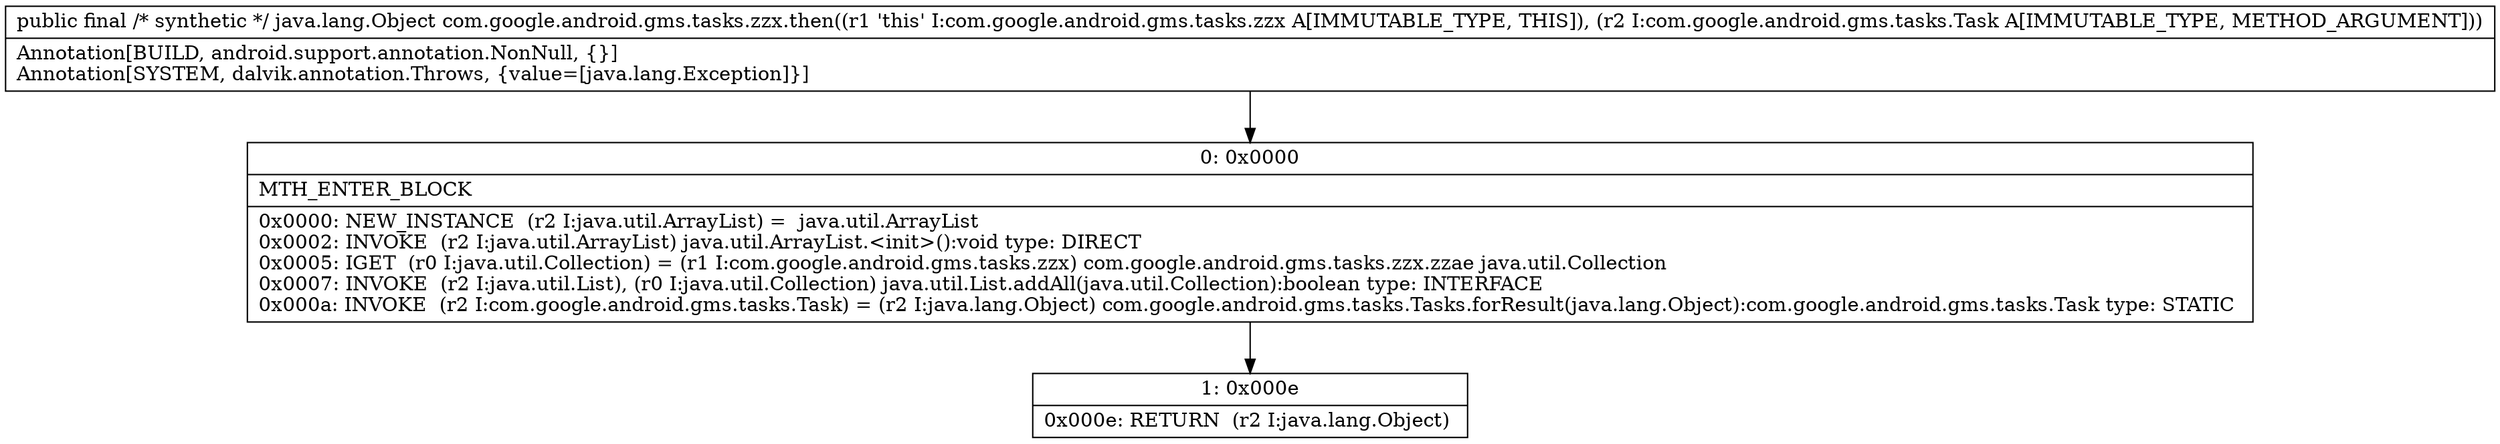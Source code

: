 digraph "CFG forcom.google.android.gms.tasks.zzx.then(Lcom\/google\/android\/gms\/tasks\/Task;)Ljava\/lang\/Object;" {
Node_0 [shape=record,label="{0\:\ 0x0000|MTH_ENTER_BLOCK\l|0x0000: NEW_INSTANCE  (r2 I:java.util.ArrayList) =  java.util.ArrayList \l0x0002: INVOKE  (r2 I:java.util.ArrayList) java.util.ArrayList.\<init\>():void type: DIRECT \l0x0005: IGET  (r0 I:java.util.Collection) = (r1 I:com.google.android.gms.tasks.zzx) com.google.android.gms.tasks.zzx.zzae java.util.Collection \l0x0007: INVOKE  (r2 I:java.util.List), (r0 I:java.util.Collection) java.util.List.addAll(java.util.Collection):boolean type: INTERFACE \l0x000a: INVOKE  (r2 I:com.google.android.gms.tasks.Task) = (r2 I:java.lang.Object) com.google.android.gms.tasks.Tasks.forResult(java.lang.Object):com.google.android.gms.tasks.Task type: STATIC \l}"];
Node_1 [shape=record,label="{1\:\ 0x000e|0x000e: RETURN  (r2 I:java.lang.Object) \l}"];
MethodNode[shape=record,label="{public final \/* synthetic *\/ java.lang.Object com.google.android.gms.tasks.zzx.then((r1 'this' I:com.google.android.gms.tasks.zzx A[IMMUTABLE_TYPE, THIS]), (r2 I:com.google.android.gms.tasks.Task A[IMMUTABLE_TYPE, METHOD_ARGUMENT]))  | Annotation[BUILD, android.support.annotation.NonNull, \{\}]\lAnnotation[SYSTEM, dalvik.annotation.Throws, \{value=[java.lang.Exception]\}]\l}"];
MethodNode -> Node_0;
Node_0 -> Node_1;
}

